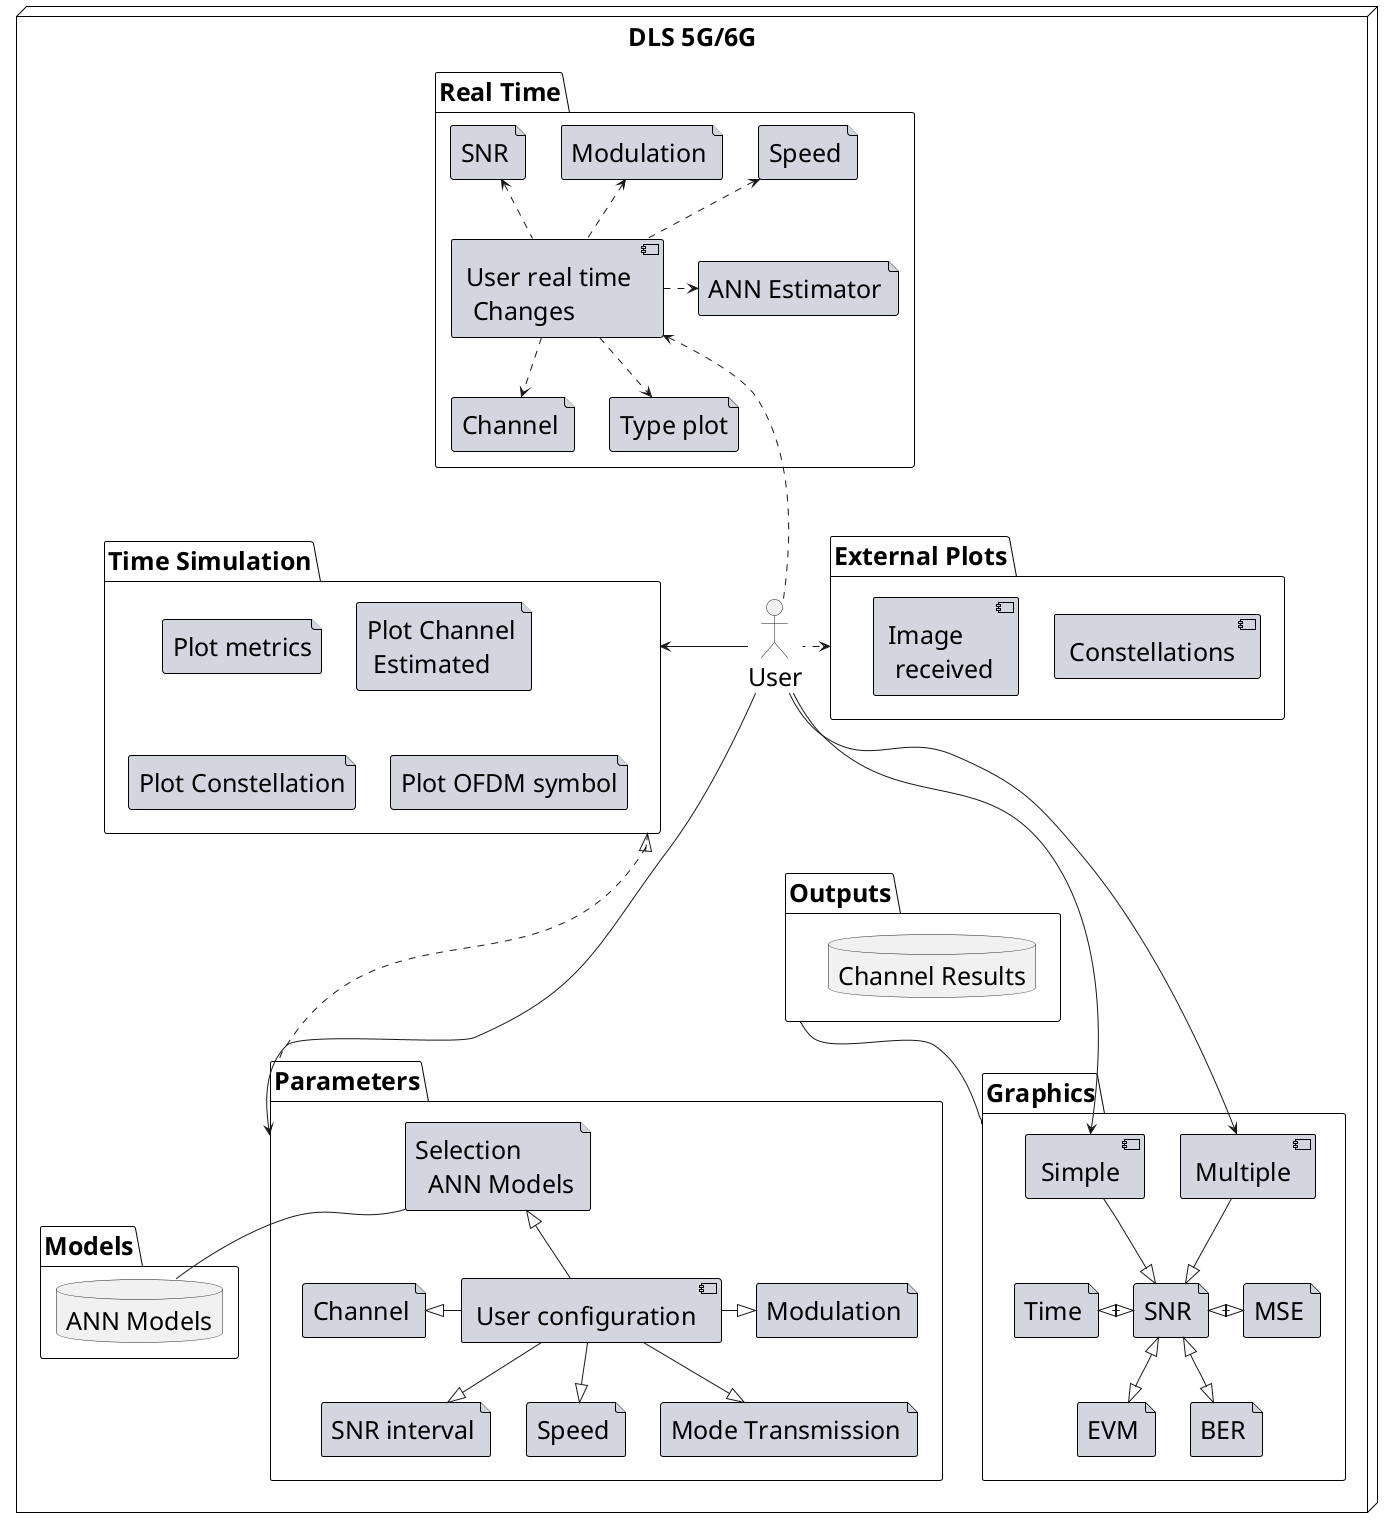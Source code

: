 @startuml App

'left to right direction
top to bottom direction

skinparam defaultFontName Segoe UI
skinparam defaultFontSize 25
'scale 1800*1800

<style>
node {
  Fontcolor #000000
  LineThickness 1
  LineColor black
}
folder {
  Fontcolor  #000000
  'BackGroundColor #004073
  LineThickness 1
  LineColor black
}
package {
  'BackGroundColor #025080
  LineThickness 1
  LineColor black
}

file {
  BackGroundColor #d3d6de
  LineThickness 1
  LineColor black
}

component{
  BackGroundColor #d3d6de
  LineThickness 1
  LineColor black
}
</style>

node "DLS 5G/6G" as "n1"{



  actor User as User


  package "Parameters" as parameters{

    [User configuration]  as us_config
    file "Channel " as f1
    file "Modulation " as f2
    file "SNR interval " as f3
    file "Speed " as f4
    file "Mode Transmission " as f5
    file "Selection \n  ANN Models " as f6
  }



  package "External Plots" as plots{
    [Constellations]
    [Image \n received]
  }

  package "Real Time" as real_time{
    [User real time \n Changes] as real_changes
    file "Speed " as vel
    file "Channel " as cha
    file "Modulation " as mod
    file "SNR " as snr
    file "ANN Estimator " as ann
    file "Type plot" as type
  }
  package "Time Simulation" as time_simu{

     file "Plot metrics" as f7
    file "Plot Channel \n Estimated " as f8
    file "Plot Constellation" as f9
    file "Plot OFDM symbol" as f10
 
 
  }
  folder "Models" as Models{
    database "ANN Models" as "Results"{
    }

  }

    folder "Outputs" as output{
    database "Channel Results" as "Results_channels"{
    }

  }

    package "Graphics" as graphics{
    [Multiple]
    [Simple]

    file "EVM " as EVM

    file "BER " as BER

    file "SNR " as SNR

    file "MSE " as MSE
    file "Time " as Time
  }

}

real_changes .up.> snr
real_changes .up.> mod
real_changes .up.> vel
real_changes .right.> ann
real_changes .down.> type
real_changes .down.> cha


User ..up..> real_changes
User --left....> plots

User ----> parameters

User ----> Multiple
User ----> Simple

User ---left---> time_simu



parameters ..up--^ time_simu

us_config -left-^ f1
us_config -right-^ f2
us_config -down-^ f3
us_config -down-^ f4
us_config -down-^ f5
us_config -up-^ f6

f6 --  Results
graphics -up-  output


Simple  --^ SNR
Multiple  --^ SNR
EVM ^-up-^ SNR
BER ^-up-^ SNR
MSE ^-left-^ SNR
Time ^-right-^ SNR


'graphics -[hidden]- parameters

@enduml
